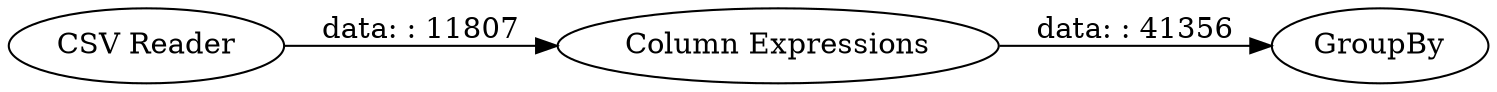 digraph {
	"808461341139992778_3" [label="Column Expressions"]
	"808461341139992778_9" [label=GroupBy]
	"808461341139992778_1" [label="CSV Reader"]
	"808461341139992778_3" -> "808461341139992778_9" [label="data: : 41356"]
	"808461341139992778_1" -> "808461341139992778_3" [label="data: : 11807"]
	rankdir=LR
}
